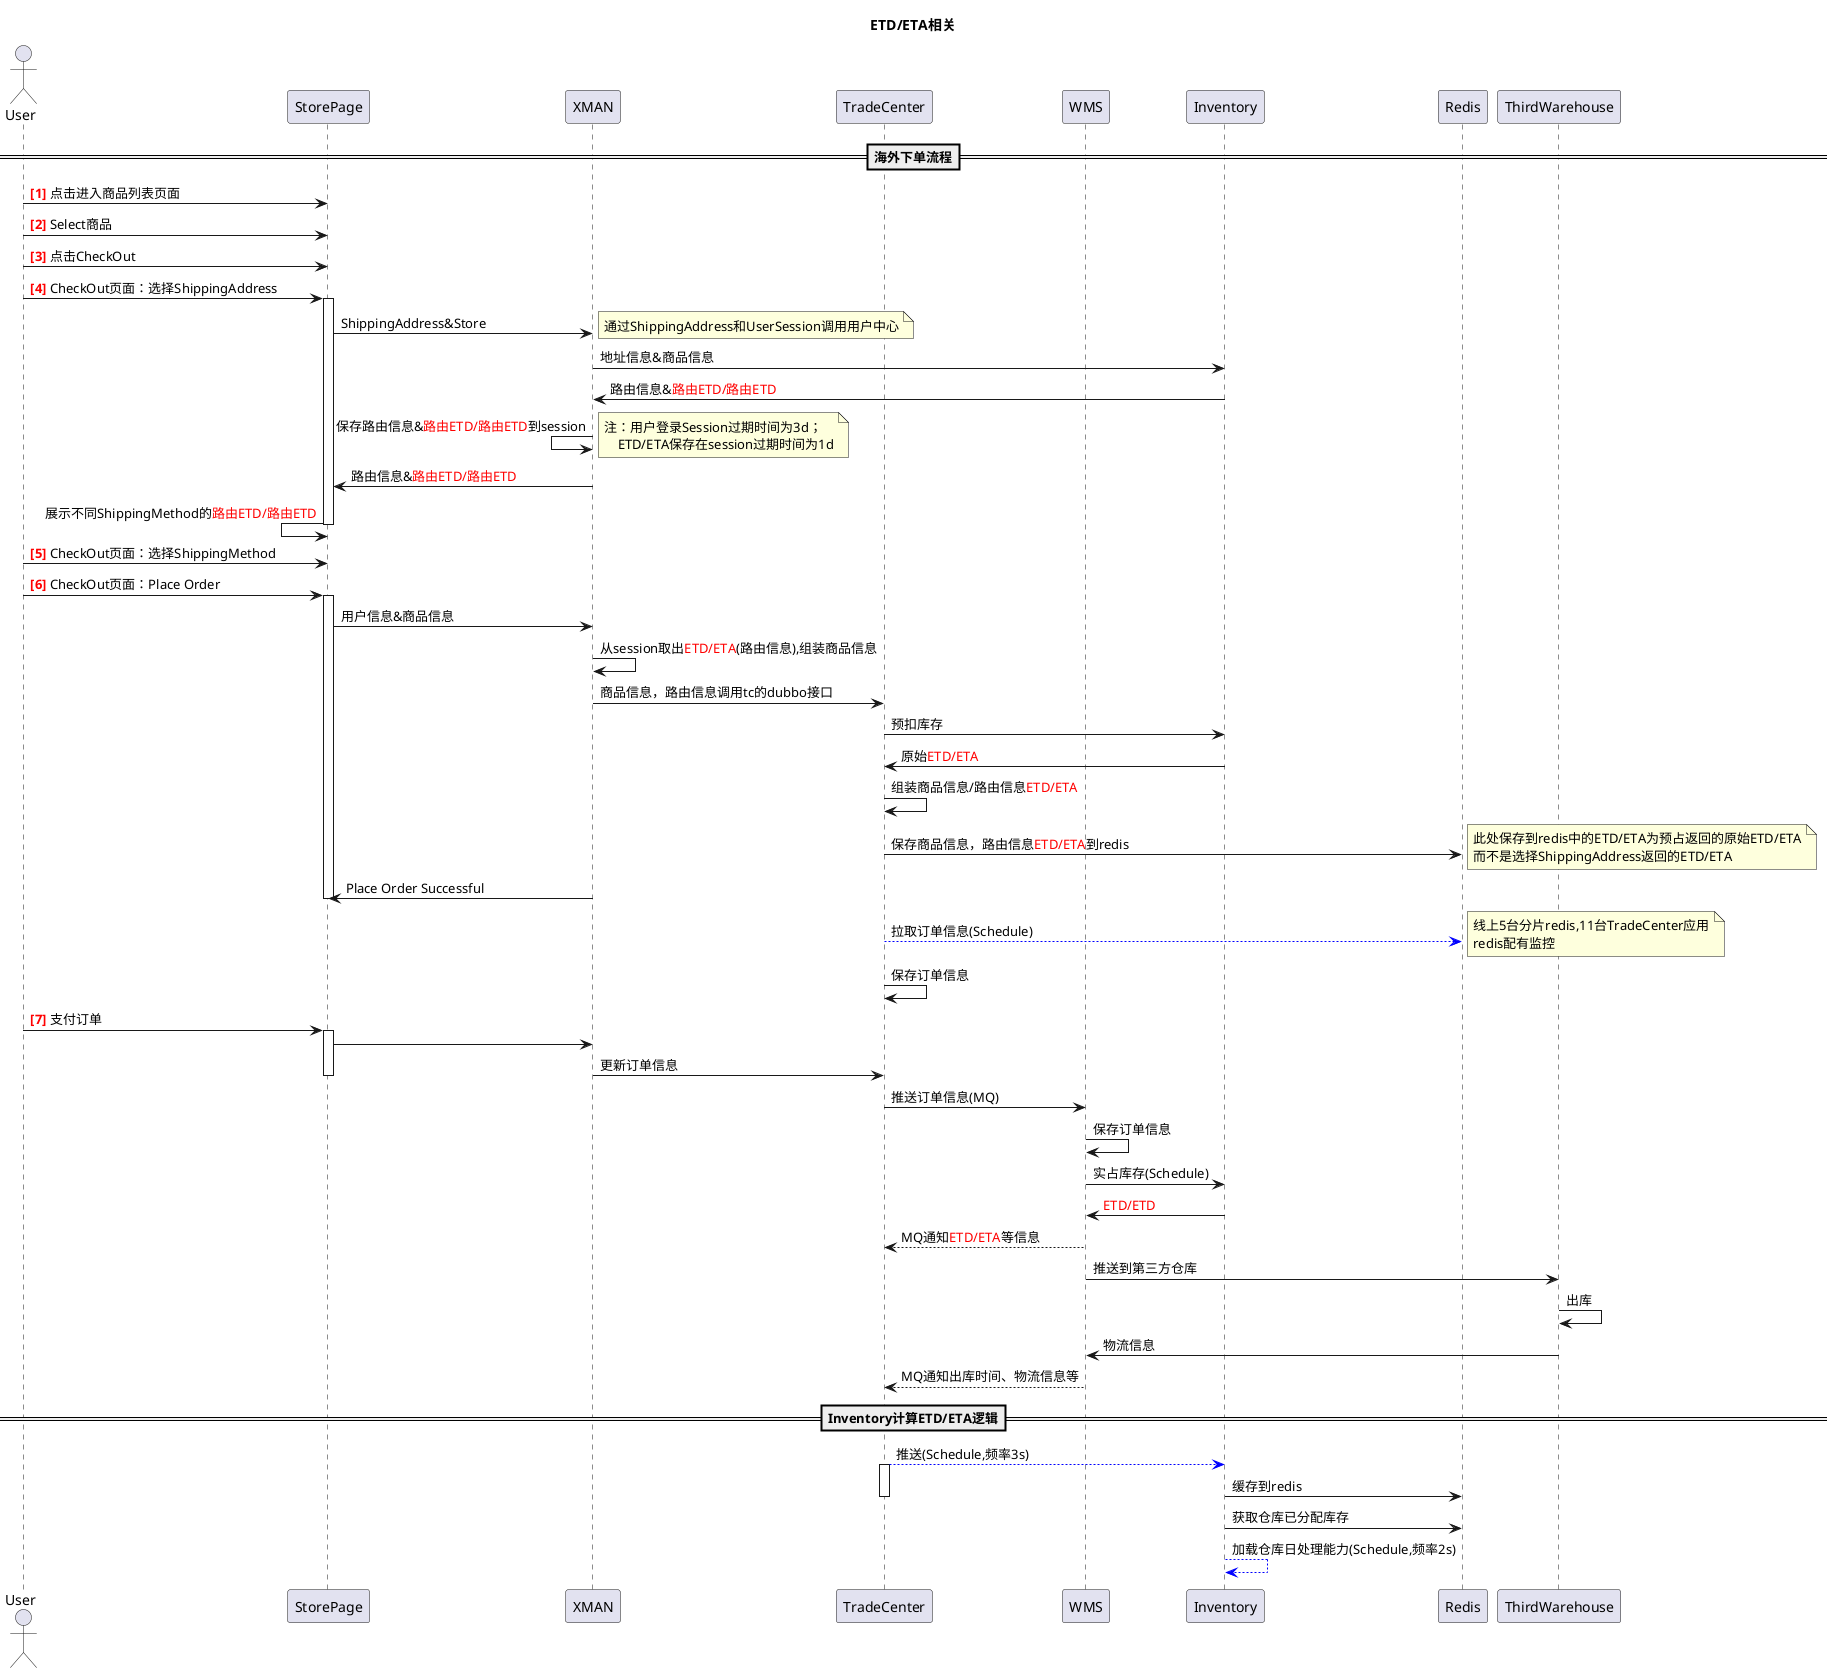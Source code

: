 @startuml
actor User
participant StorePage as pageInfo
participant XMAN as xman
participant TradeCenter as tc
participant WMS as wms
participant Inventory as inv
participant Redis as redis
participant ThirdWarehouse as warehouse
'== 订单列表展示etd/eta ==
'User-> pageInfo:查看
'
'== 订单详情页展示etd/eta ==
'
'== checkout页面展示etd ==
'User        ->      pageInfo    :checkOut订单
'User        ->      pageInfo    :选择地址
'pageInfo    ->      xman        :地址信息&商品信息
'xman        ->      inv         :
'== 下单成功页面展示etd ==
'
'== 商品详情页展示etd	 ==
'
'
'newpage 海外下单流程
title ETD/ETA相关
==海外下单流程==
User        ->  pageInfo:<font color=red><b>[1] </font>点击进入商品列表页面
User        ->  pageInfo:<font color=red><b>[2] </font>Select商品
User        ->  pageInfo:<font color=red><b>[3] </font>点击CheckOut
User        ->  pageInfo:<font color=red><b>[4] </font>CheckOut页面：选择ShippingAddress
activate pageInfo
pageInfo    ->  xman    :ShippingAddress&Store
note right
通过ShippingAddress和UserSession调用用户中心
end note
xman        ->  inv     :地址信息&商品信息
xman        <-  inv     :路由信息&<font color=red>路由ETD/路由ETD
xman        <-  xman    :保存路由信息&<font color=red>路由ETD/路由ETD</font>到session
note right
注：用户登录Session过期时间为3d；
    ETD/ETA保存在session过期时间为1d
end note
pageInfo    <-  xman    :路由信息&<font color=red>路由ETD/路由ETD
pageInfo    <-  pageInfo:展示不同ShippingMethod的<font color=red>路由ETD/路由ETD
deactivate pageInfo

User        ->  pageInfo:<font color=red><b>[5] </font>CheckOut页面：选择ShippingMethod
User        ->  pageInfo:<font color=red><b>[6] </font>CheckOut页面：Place Order

activate pageInfo
pageInfo    ->  xman    :用户信息&商品信息

xman        ->  xman    :从session取出<font color=red>ETD/ETA</font>(路由信息),组装商品信息
xman        ->  tc      :商品信息，路由信息调用tc的dubbo接口
tc          ->  inv     :预扣库存
inv         ->  tc      :原始<font color=red>ETD/ETA
tc          ->  tc      :组装商品信息/路由信息<font color=red>ETD/ETA
tc          ->  redis   :保存商品信息，路由信息<font color=red>ETD/ETA</font>到redis
note right
此处保存到redis中的ETD/ETA为预占返回的原始ETD/ETA
而不是选择ShippingAddress返回的ETD/ETA
end note
pageInfo    <-  xman    :Place Order Successful

deactivate pageInfo

tc          --[#0000FF]>  redis   :拉取订单信息(Schedule)
note right
线上5台分片redis,11台TradeCenter应用
redis配有监控
end note
tc          ->  tc      :保存订单信息
User        ->  pageInfo:<font color=red><b>[7] </font>支付订单
activate pageInfo
pageInfo    ->  xman
xman        ->  tc      :更新订单信息
deactivate pageInfo
tc          ->  wms     :推送订单信息(MQ)

wms        ->  wms      :保存订单信息
wms        ->  inv      :实占库存(Schedule)
wms        <-  inv     :<font color=red>ETD/ETD
wms        --> tc       :MQ通知<font color=red>ETD/ETA</font>等信息

wms         ->  warehouse     :推送到第三方仓库
warehouse   ->  warehouse     :出库
warehouse   ->  wms     :物流信息
wms         -->  tc      :MQ通知出库时间、物流信息等
==Inventory计算ETD/ETA逻辑==
tc--[#0000FF]>inv:推送(Schedule,频率3s)
activate tc
inv->redis:缓存到redis
deactivate tc
inv->redis:获取仓库已分配库存
inv--[#0000FF]>inv:加载仓库日处理能力(Schedule,频率2s)
@enduml